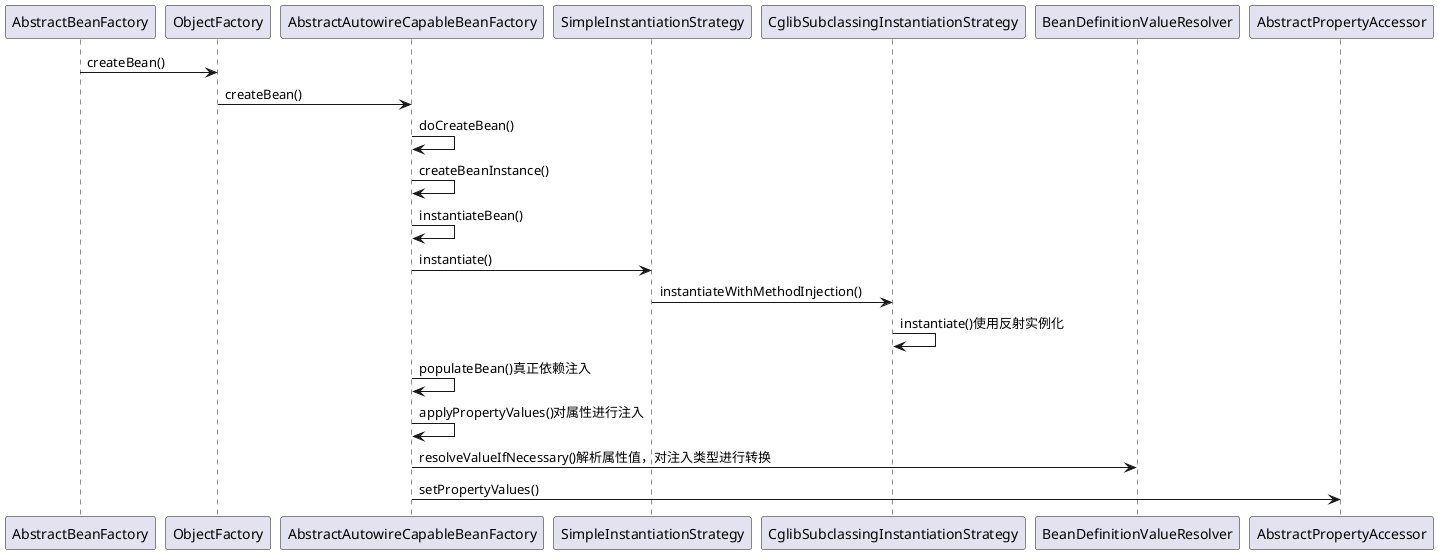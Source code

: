 @startuml
AbstractBeanFactory -> ObjectFactory: createBean()
ObjectFactory -> AbstractAutowireCapableBeanFactory:createBean()
AbstractAutowireCapableBeanFactory -> AbstractAutowireCapableBeanFactory: doCreateBean()
AbstractAutowireCapableBeanFactory -> AbstractAutowireCapableBeanFactory: createBeanInstance()
AbstractAutowireCapableBeanFactory -> AbstractAutowireCapableBeanFactory: instantiateBean()
AbstractAutowireCapableBeanFactory -> SimpleInstantiationStrategy: instantiate()
SimpleInstantiationStrategy -> CglibSubclassingInstantiationStrategy: instantiateWithMethodInjection()
CglibSubclassingInstantiationStrategy -> CglibSubclassingInstantiationStrategy: instantiate()使用反射实例化
AbstractAutowireCapableBeanFactory -> AbstractAutowireCapableBeanFactory: populateBean()真正依赖注入
AbstractAutowireCapableBeanFactory -> AbstractAutowireCapableBeanFactory: applyPropertyValues()对属性进行注入
AbstractAutowireCapableBeanFactory -> BeanDefinitionValueResolver: resolveValueIfNecessary()解析属性值，对注入类型进行转换
AbstractAutowireCapableBeanFactory -> AbstractPropertyAccessor: setPropertyValues()
@enduml